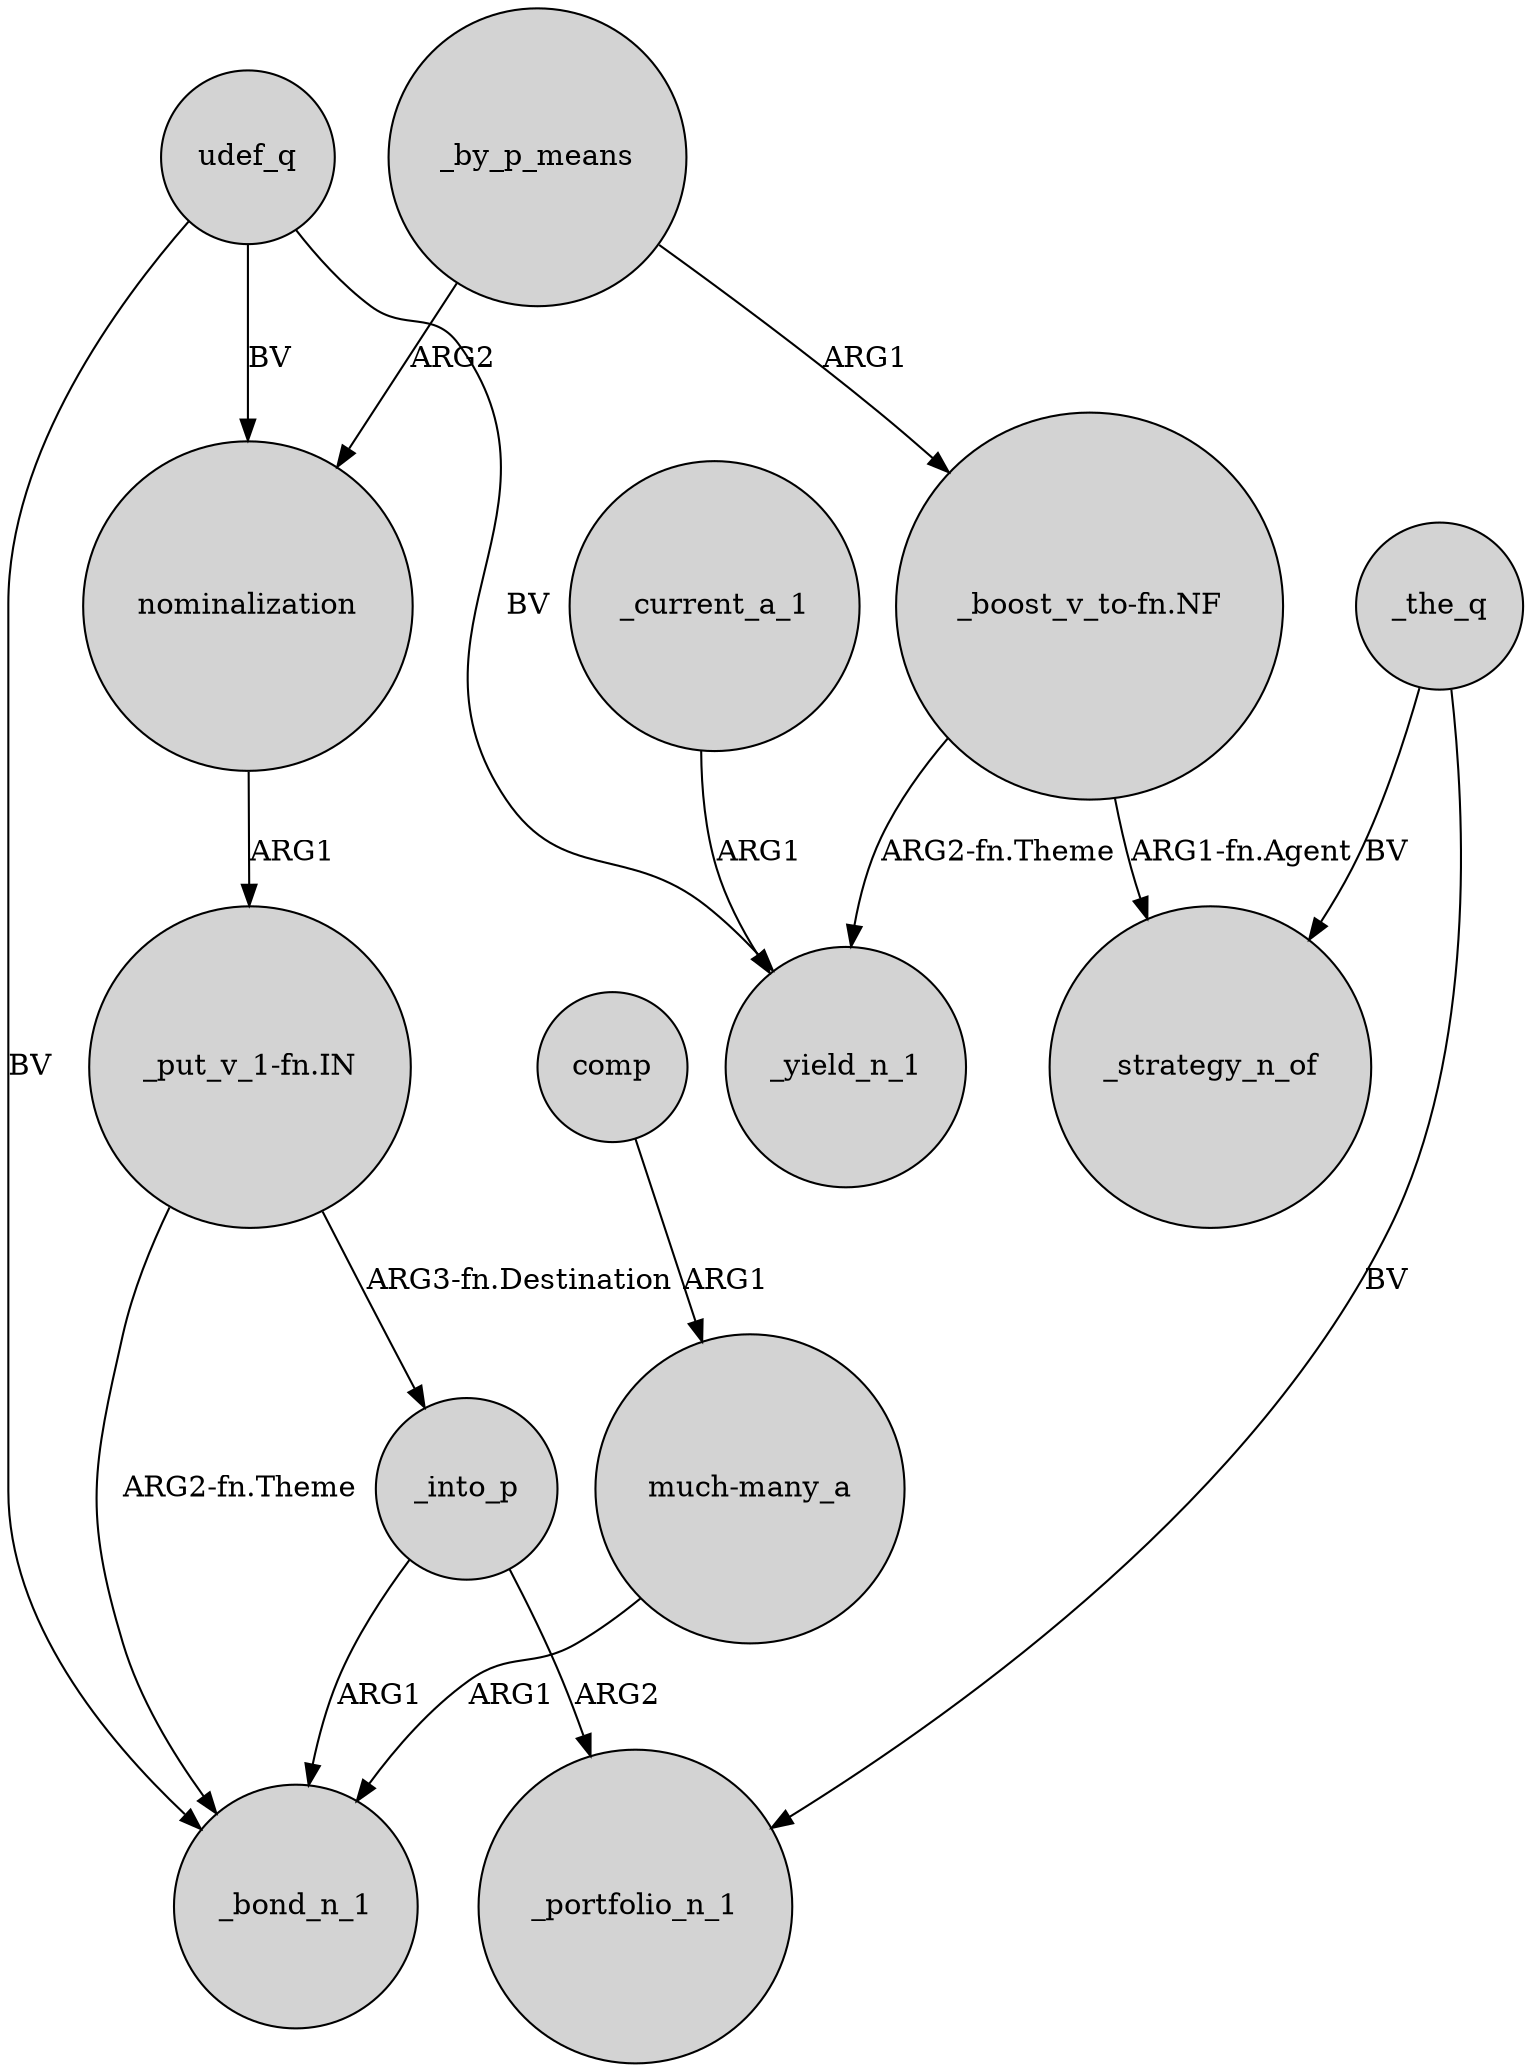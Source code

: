 digraph {
	node [shape=circle style=filled]
	"_put_v_1-fn.IN" -> _into_p [label="ARG3-fn.Destination"]
	udef_q -> _bond_n_1 [label=BV]
	_the_q -> _strategy_n_of [label=BV]
	comp -> "much-many_a" [label=ARG1]
	_into_p -> _portfolio_n_1 [label=ARG2]
	_the_q -> _portfolio_n_1 [label=BV]
	"_boost_v_to-fn.NF" -> _yield_n_1 [label="ARG2-fn.Theme"]
	_by_p_means -> nominalization [label=ARG2]
	_into_p -> _bond_n_1 [label=ARG1]
	"_boost_v_to-fn.NF" -> _strategy_n_of [label="ARG1-fn.Agent"]
	nominalization -> "_put_v_1-fn.IN" [label=ARG1]
	"_put_v_1-fn.IN" -> _bond_n_1 [label="ARG2-fn.Theme"]
	"much-many_a" -> _bond_n_1 [label=ARG1]
	udef_q -> _yield_n_1 [label=BV]
	udef_q -> nominalization [label=BV]
	_current_a_1 -> _yield_n_1 [label=ARG1]
	_by_p_means -> "_boost_v_to-fn.NF" [label=ARG1]
}
